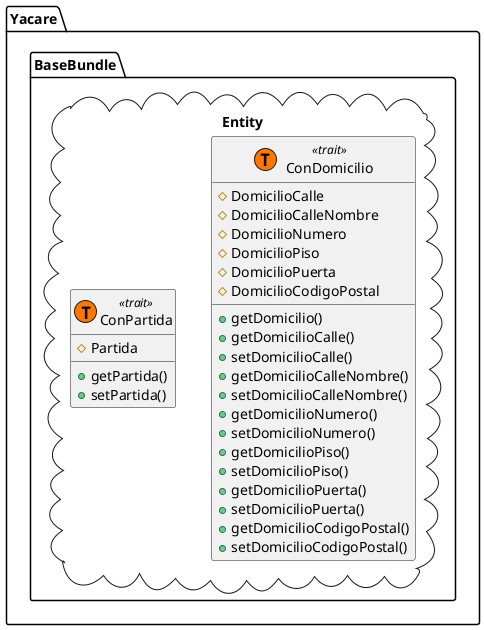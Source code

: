@startuml
namespace Yacare.BaseBundle.Entity <<cloud>> {
	class ConDomicilio << (T,#FF7700) trait >> {
		#DomicilioCalle
		#DomicilioCalleNombre
		#DomicilioNumero
		#DomicilioPiso
		#DomicilioPuerta
		#DomicilioCodigoPostal
		+getDomicilio()
		+getDomicilioCalle()
		+setDomicilioCalle()
		+getDomicilioCalleNombre()
		+setDomicilioCalleNombre()
		+getDomicilioNumero()
		+setDomicilioNumero()
		+getDomicilioPiso()
		+setDomicilioPiso()
		+getDomicilioPuerta()
		+setDomicilioPuerta()
		+getDomicilioCodigoPostal()
		+setDomicilioCodigoPostal()
	}
	class ConPartida << (T,#FF7700) trait >> {
		#Partida
		+getPartida()
		+setPartida()
	}
		
}
@enduml

